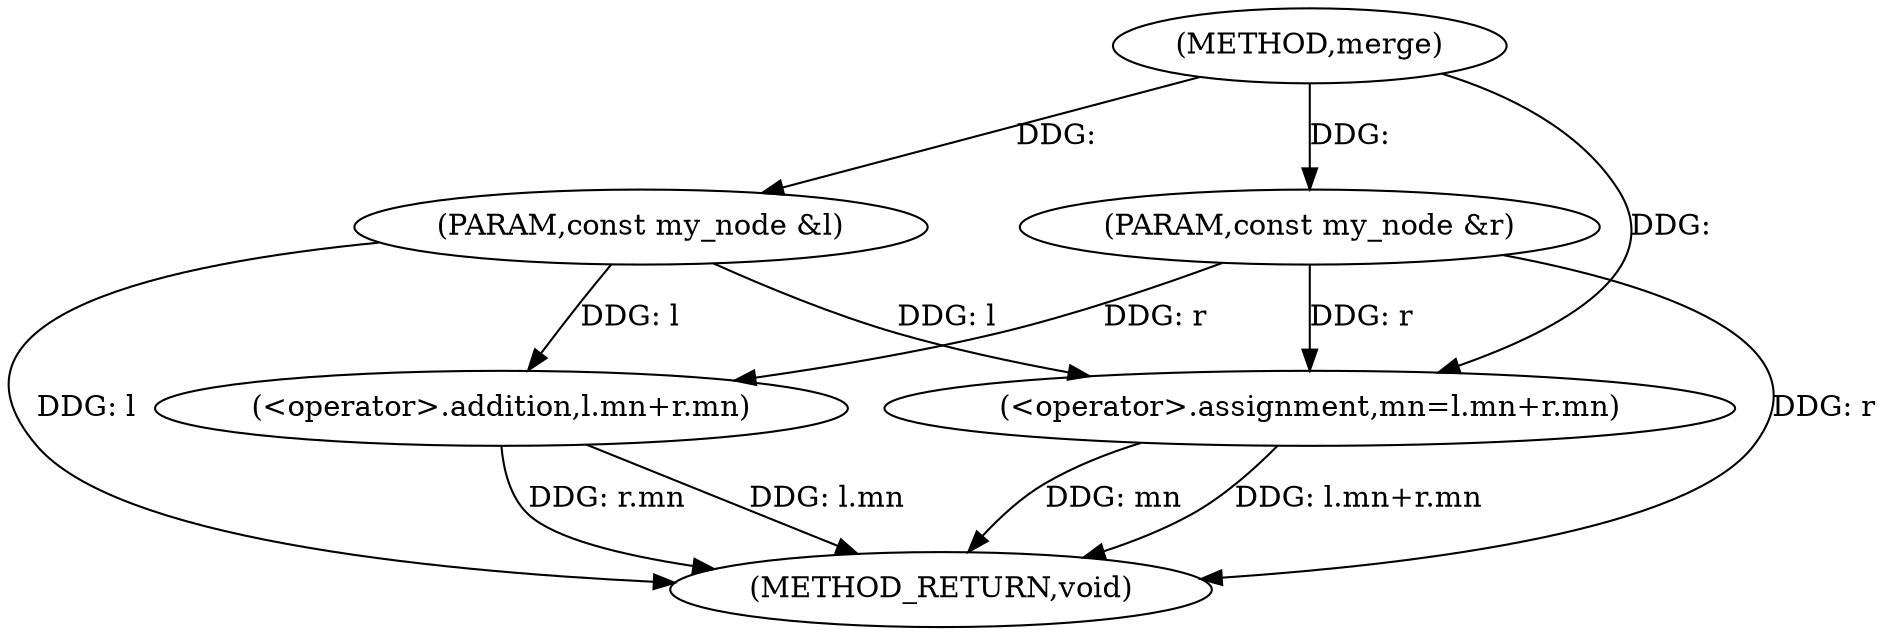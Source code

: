 digraph "merge" {  
"1001176" [label = "(METHOD,merge)" ]
"1001189" [label = "(METHOD_RETURN,void)" ]
"1001177" [label = "(PARAM,const my_node &l)" ]
"1001178" [label = "(PARAM,const my_node &r)" ]
"1001180" [label = "(<operator>.assignment,mn=l.mn+r.mn)" ]
"1001182" [label = "(<operator>.addition,l.mn+r.mn)" ]
  "1001177" -> "1001189"  [ label = "DDG: l"] 
  "1001178" -> "1001189"  [ label = "DDG: r"] 
  "1001182" -> "1001189"  [ label = "DDG: l.mn"] 
  "1001182" -> "1001189"  [ label = "DDG: r.mn"] 
  "1001180" -> "1001189"  [ label = "DDG: l.mn+r.mn"] 
  "1001180" -> "1001189"  [ label = "DDG: mn"] 
  "1001176" -> "1001177"  [ label = "DDG: "] 
  "1001176" -> "1001178"  [ label = "DDG: "] 
  "1001177" -> "1001180"  [ label = "DDG: l"] 
  "1001178" -> "1001180"  [ label = "DDG: r"] 
  "1001176" -> "1001180"  [ label = "DDG: "] 
  "1001177" -> "1001182"  [ label = "DDG: l"] 
  "1001178" -> "1001182"  [ label = "DDG: r"] 
}
